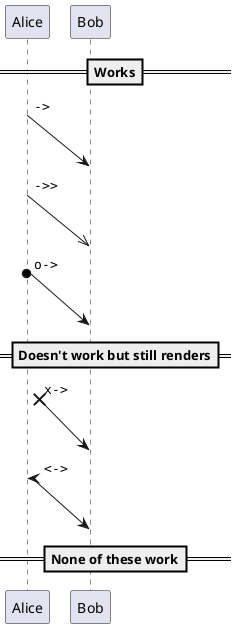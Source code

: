 {
  "sha1": "2twwv9l81z1739sopz2j55pv2feipij",
  "insertion": {
    "when": "2024-05-30T20:48:20.102Z",
    "url": "https://github.com/plantuml/plantuml/issues/1300",
    "user": "plantuml@gmail.com"
  }
}
@startuml
participant Alice as a
participant Bob   as b

==Works==
'
a ->(50)     b : ""->   ""
a ->>(50)    b : ""->>  ""
a o->(50)    b : ""o->  ""


==Doesn't work but still renders==
'
a x->(50)    b : ""x->  ""
a <->(50)    b : ""<->  ""


==None of these work==
'
' a -\(50)     b : ""-\   ""
' a -\\(50)    b : ""-\\\\""
' a -/(50)     b : ""-/   ""
' a -//(50)    b : ""-//  ""
' a ->x(50)    b : ""->x  ""
' a ->o(50)    b : ""->o  ""
' a o->o(50)   b : ""o->o ""
' a o<->o(50)  b : ""o<->o""
' a x<->x(50)  b : ""x<->x""
' a ->>o(50)   b : ""->>o ""
' a -\o(50)    b : ""-\o  ""
' a -\\o(50)   b : ""-\\\\o""
' a -/o(50)    b : ""-/o  ""
' a -//o(50)   b : ""-//o ""
' a x->o(50)   b : ""x->o ""
@enduml

